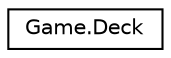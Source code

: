 digraph "Graphical Class Hierarchy"
{
  edge [fontname="Helvetica",fontsize="10",labelfontname="Helvetica",labelfontsize="10"];
  node [fontname="Helvetica",fontsize="10",shape=record];
  rankdir="LR";
  Node0 [label="Game.Deck",height=0.2,width=0.4,color="black", fillcolor="white", style="filled",URL="$class_game_1_1_deck.html"];
}

